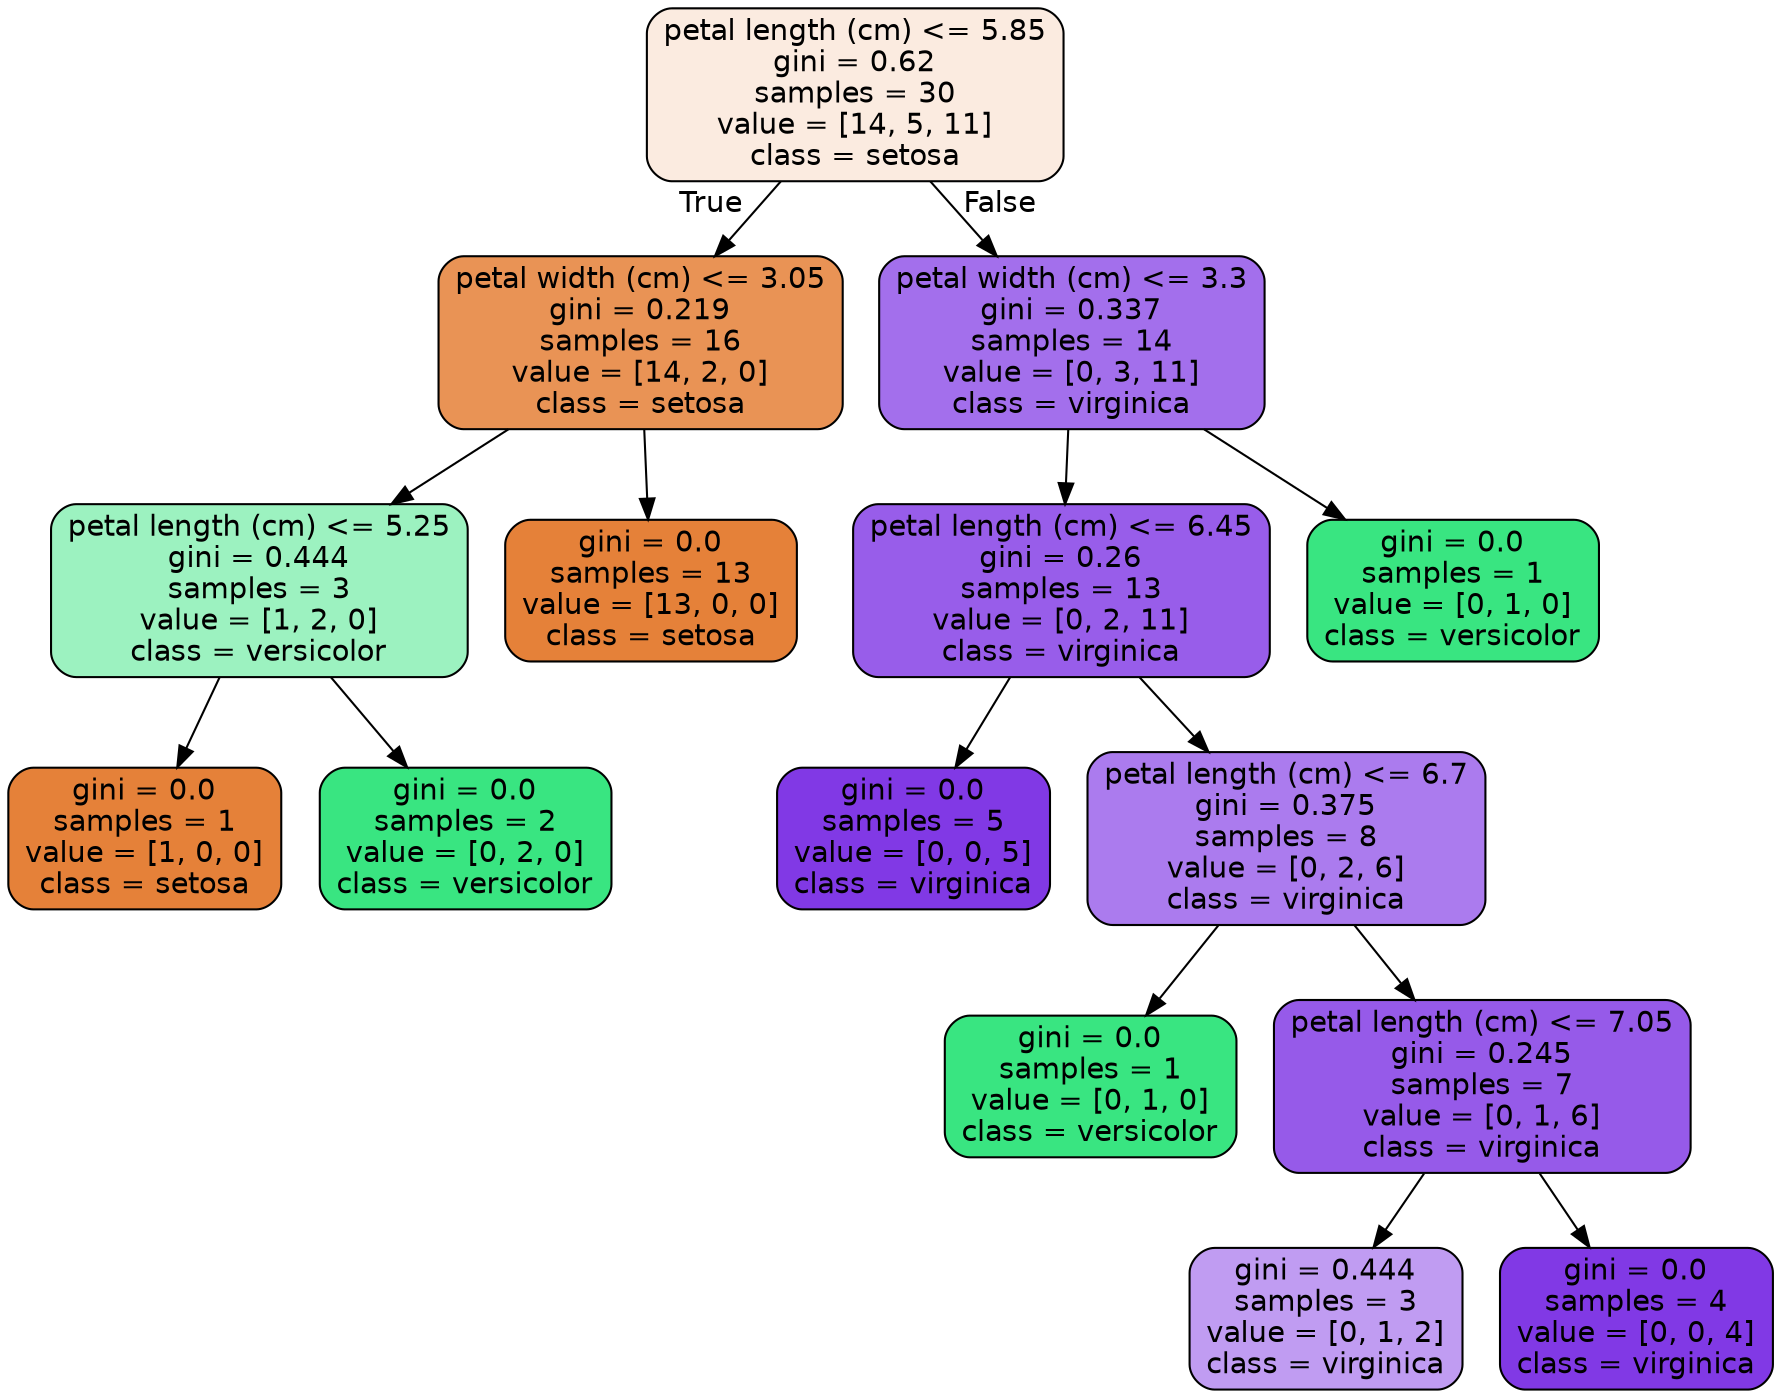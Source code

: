 digraph Tree {
node [shape=box, style="filled, rounded", color="black", fontname=helvetica] ;
edge [fontname=helvetica] ;
0 [label="petal length (cm) <= 5.85\ngini = 0.62\nsamples = 30\nvalue = [14, 5, 11]\nclass = setosa", fillcolor="#fbebe0"] ;
1 [label="petal width (cm) <= 3.05\ngini = 0.219\nsamples = 16\nvalue = [14, 2, 0]\nclass = setosa", fillcolor="#e99355"] ;
0 -> 1 [labeldistance=2.5, labelangle=45, headlabel="True"] ;
2 [label="petal length (cm) <= 5.25\ngini = 0.444\nsamples = 3\nvalue = [1, 2, 0]\nclass = versicolor", fillcolor="#9cf2c0"] ;
1 -> 2 ;
3 [label="gini = 0.0\nsamples = 1\nvalue = [1, 0, 0]\nclass = setosa", fillcolor="#e58139"] ;
2 -> 3 ;
4 [label="gini = 0.0\nsamples = 2\nvalue = [0, 2, 0]\nclass = versicolor", fillcolor="#39e581"] ;
2 -> 4 ;
5 [label="gini = 0.0\nsamples = 13\nvalue = [13, 0, 0]\nclass = setosa", fillcolor="#e58139"] ;
1 -> 5 ;
6 [label="petal width (cm) <= 3.3\ngini = 0.337\nsamples = 14\nvalue = [0, 3, 11]\nclass = virginica", fillcolor="#a36fec"] ;
0 -> 6 [labeldistance=2.5, labelangle=-45, headlabel="False"] ;
7 [label="petal length (cm) <= 6.45\ngini = 0.26\nsamples = 13\nvalue = [0, 2, 11]\nclass = virginica", fillcolor="#985dea"] ;
6 -> 7 ;
8 [label="gini = 0.0\nsamples = 5\nvalue = [0, 0, 5]\nclass = virginica", fillcolor="#8139e5"] ;
7 -> 8 ;
9 [label="petal length (cm) <= 6.7\ngini = 0.375\nsamples = 8\nvalue = [0, 2, 6]\nclass = virginica", fillcolor="#ab7bee"] ;
7 -> 9 ;
10 [label="gini = 0.0\nsamples = 1\nvalue = [0, 1, 0]\nclass = versicolor", fillcolor="#39e581"] ;
9 -> 10 ;
11 [label="petal length (cm) <= 7.05\ngini = 0.245\nsamples = 7\nvalue = [0, 1, 6]\nclass = virginica", fillcolor="#965ae9"] ;
9 -> 11 ;
12 [label="gini = 0.444\nsamples = 3\nvalue = [0, 1, 2]\nclass = virginica", fillcolor="#c09cf2"] ;
11 -> 12 ;
13 [label="gini = 0.0\nsamples = 4\nvalue = [0, 0, 4]\nclass = virginica", fillcolor="#8139e5"] ;
11 -> 13 ;
14 [label="gini = 0.0\nsamples = 1\nvalue = [0, 1, 0]\nclass = versicolor", fillcolor="#39e581"] ;
6 -> 14 ;
}